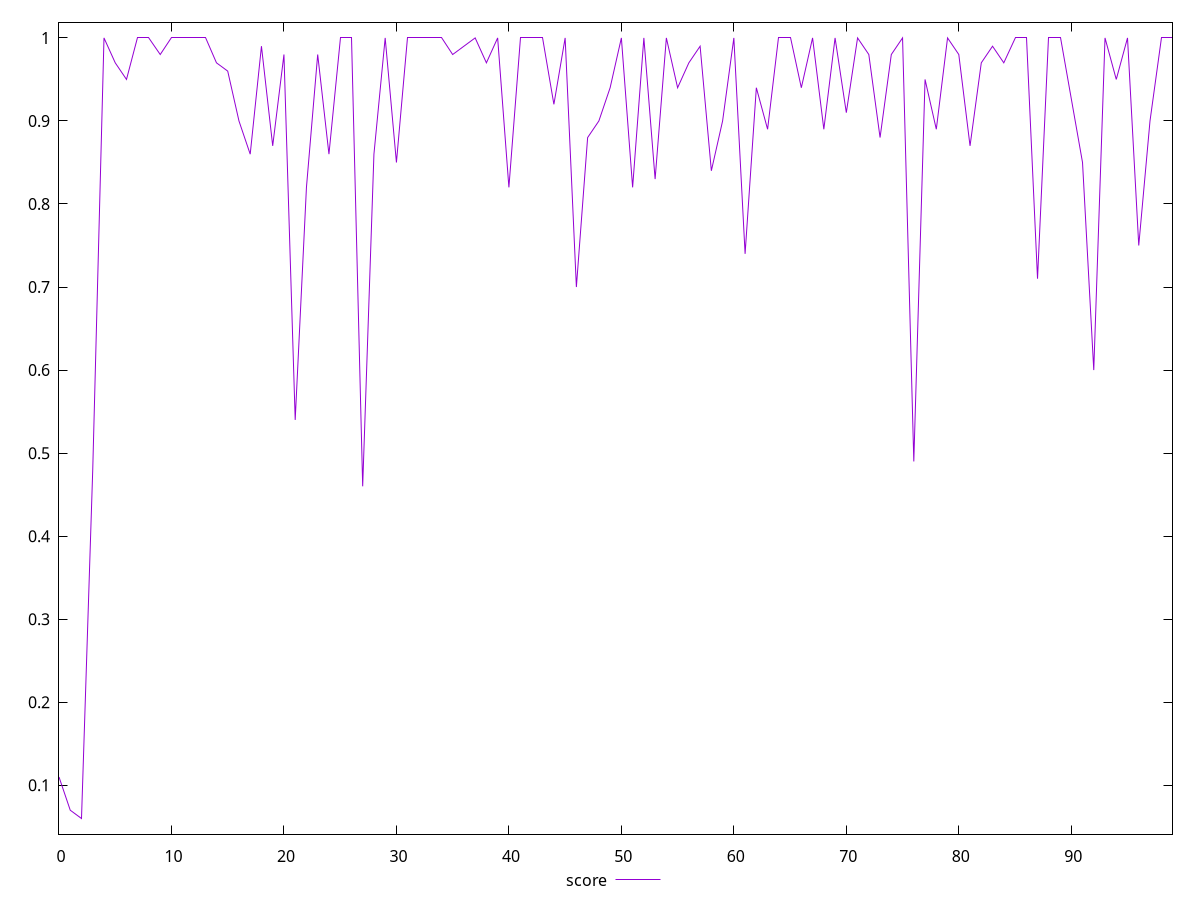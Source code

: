 reset

$score <<EOF
0 0.11
1 0.07
2 0.06
3 0.48
4 1
5 0.97
6 0.95
7 1
8 1
9 0.98
10 1
11 1
12 1
13 1
14 0.97
15 0.96
16 0.9
17 0.86
18 0.99
19 0.87
20 0.98
21 0.54
22 0.82
23 0.98
24 0.86
25 1
26 1
27 0.46
28 0.86
29 1
30 0.85
31 1
32 1
33 1
34 1
35 0.98
36 0.99
37 1
38 0.97
39 1
40 0.82
41 1
42 1
43 1
44 0.92
45 1
46 0.7
47 0.88
48 0.9
49 0.94
50 1
51 0.82
52 1
53 0.83
54 1
55 0.94
56 0.97
57 0.99
58 0.84
59 0.9
60 1
61 0.74
62 0.94
63 0.89
64 1
65 1
66 0.94
67 1
68 0.89
69 1
70 0.91
71 1
72 0.98
73 0.88
74 0.98
75 1
76 0.49
77 0.95
78 0.89
79 1
80 0.98
81 0.87
82 0.97
83 0.99
84 0.97
85 1
86 1
87 0.71
88 1
89 1
91 0.85
92 0.6
93 1
94 0.95
95 1
96 0.75
97 0.9
98 1
99 1
EOF

set key outside below
set xrange [0:99]
set yrange [0.0412:1.0188]
set trange [0.0412:1.0188]
set terminal svg size 640, 500 enhanced background rgb 'white'
set output "report/report_00029_2021-02-24T13-36-40.390Z/total-blocking-time/samples/card/score/values.svg"

plot $score title "score" with line

reset
